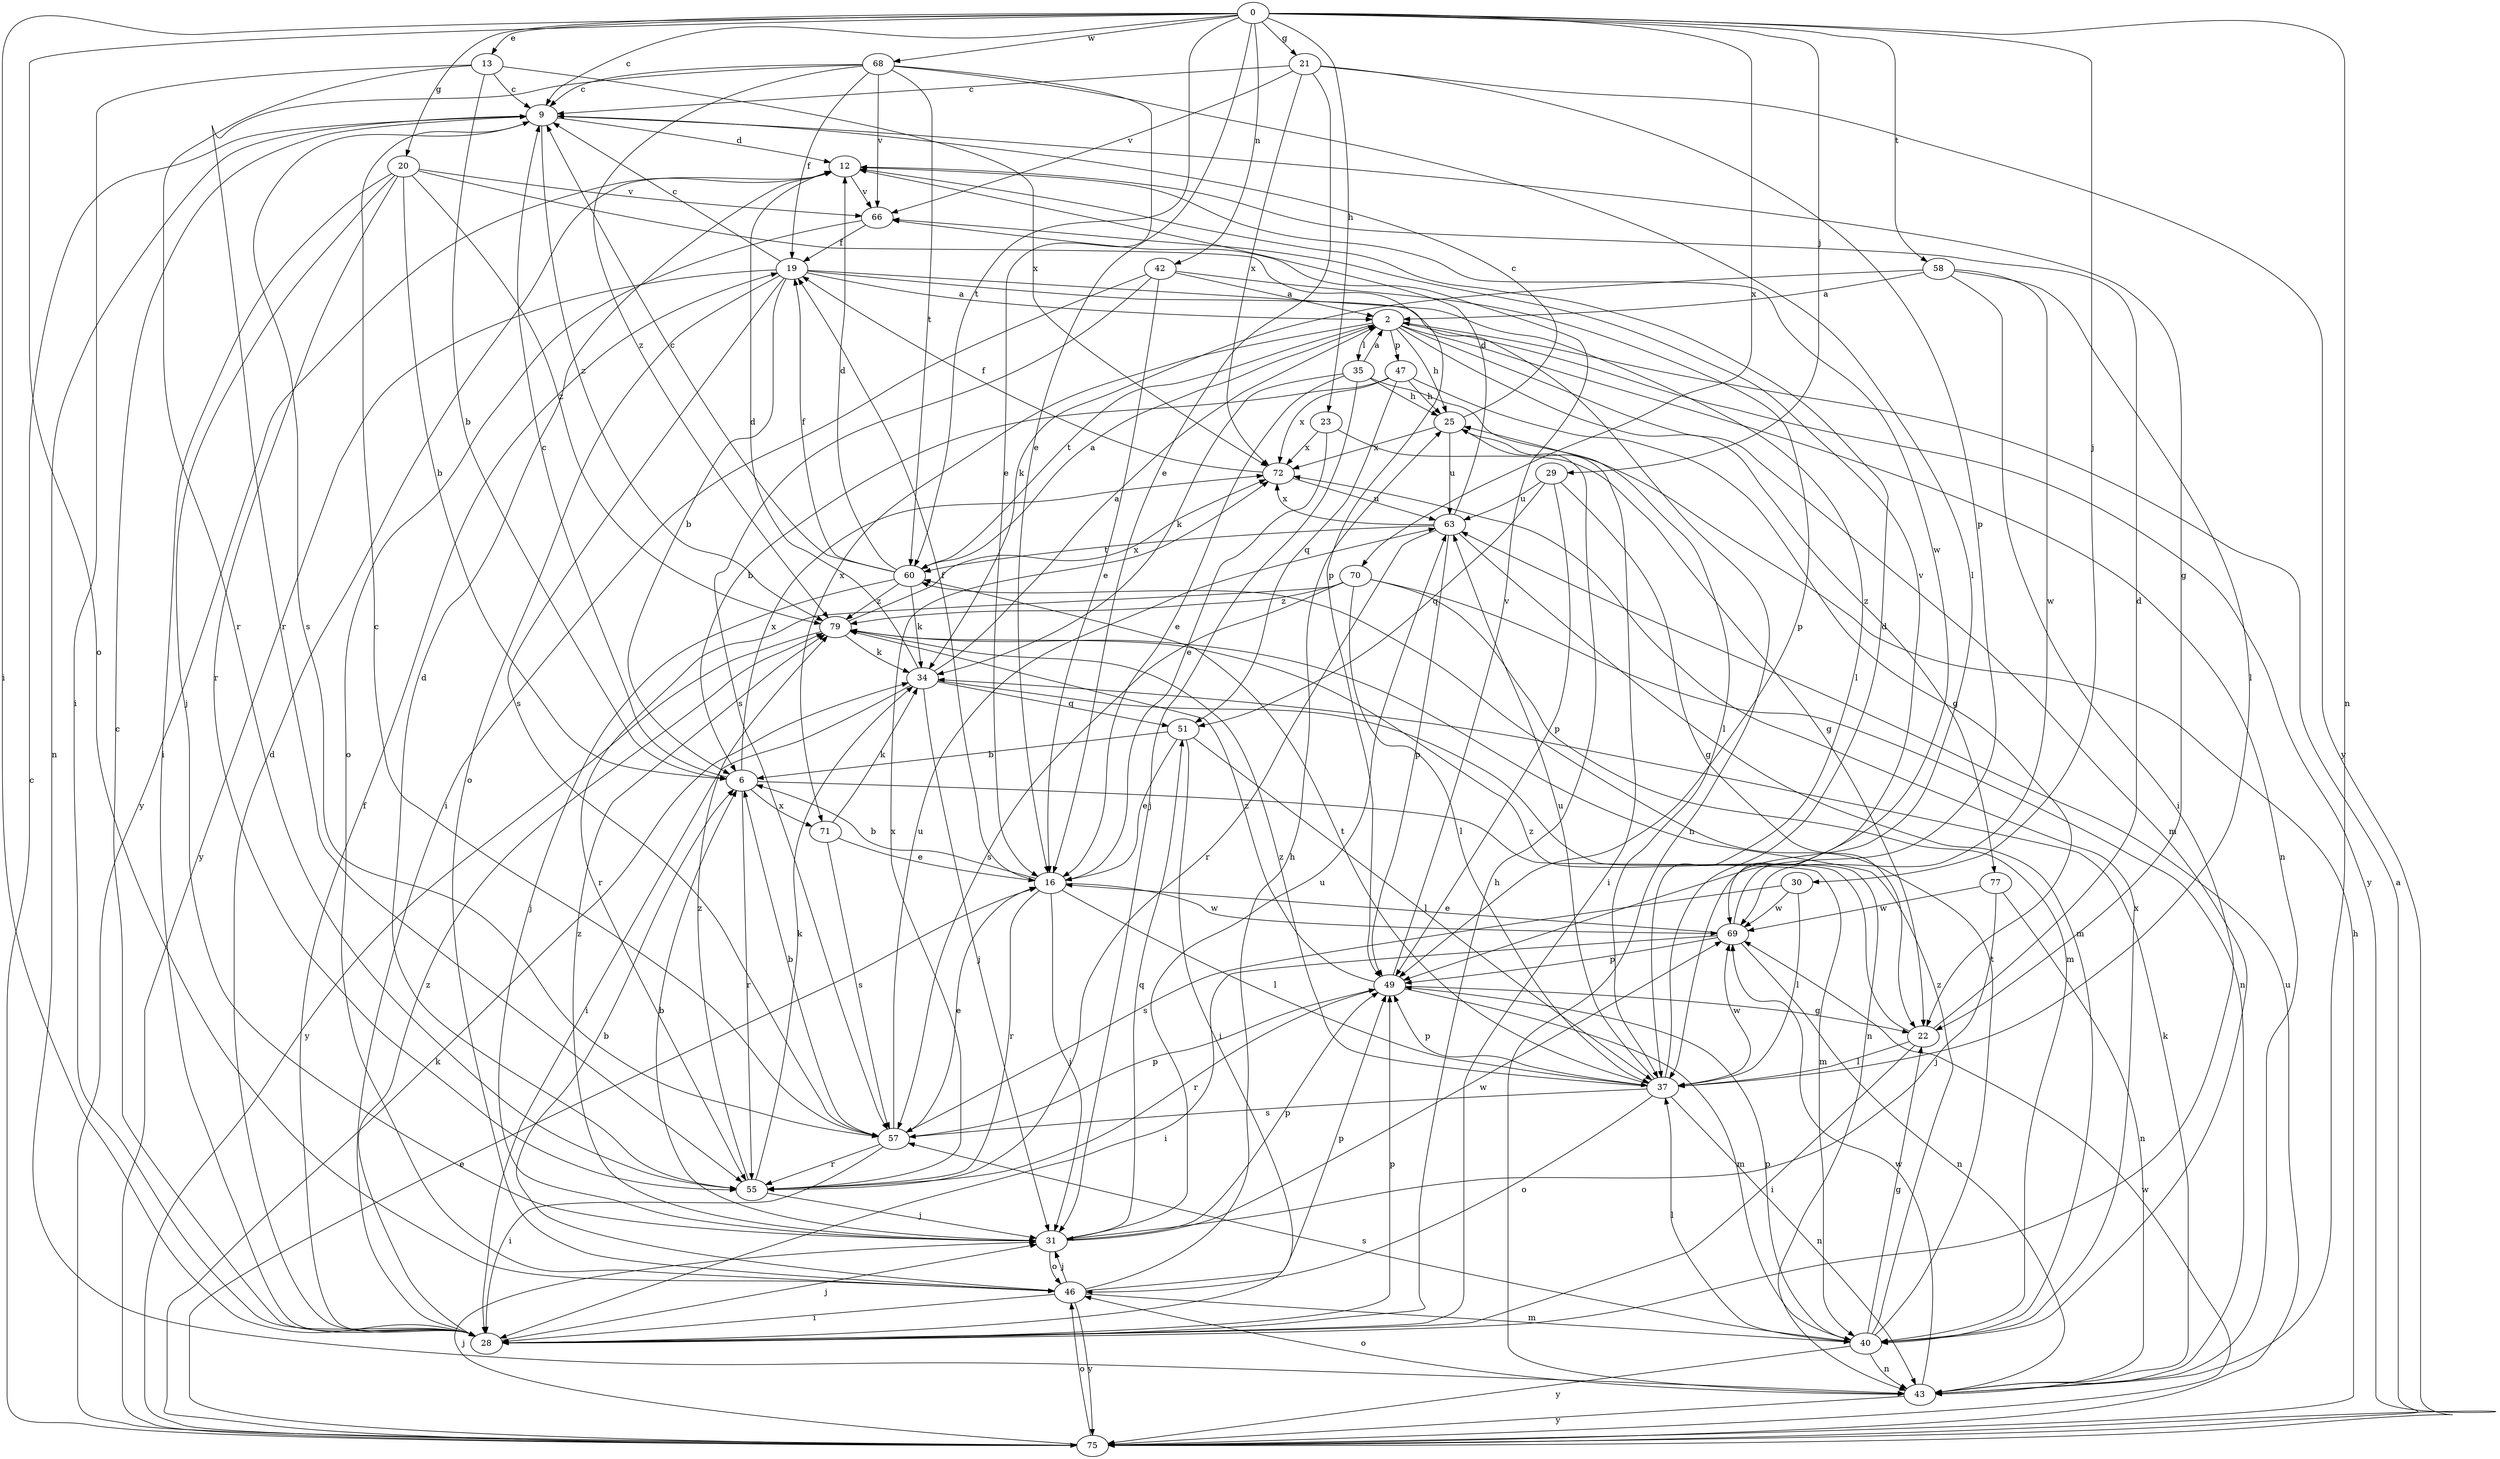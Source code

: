 strict digraph  {
0;
2;
6;
9;
12;
13;
16;
19;
20;
21;
22;
23;
25;
28;
29;
30;
31;
34;
35;
37;
40;
42;
43;
46;
47;
49;
51;
55;
57;
58;
60;
63;
66;
68;
69;
70;
71;
72;
75;
77;
79;
0 -> 9  [label=c];
0 -> 13  [label=e];
0 -> 16  [label=e];
0 -> 20  [label=g];
0 -> 21  [label=g];
0 -> 23  [label=h];
0 -> 28  [label=i];
0 -> 29  [label=j];
0 -> 30  [label=j];
0 -> 42  [label=n];
0 -> 43  [label=n];
0 -> 46  [label=o];
0 -> 58  [label=t];
0 -> 60  [label=t];
0 -> 68  [label=w];
0 -> 70  [label=x];
2 -> 25  [label=h];
2 -> 35  [label=l];
2 -> 40  [label=m];
2 -> 43  [label=n];
2 -> 47  [label=p];
2 -> 60  [label=t];
2 -> 71  [label=x];
2 -> 75  [label=y];
2 -> 77  [label=z];
6 -> 9  [label=c];
6 -> 40  [label=m];
6 -> 55  [label=r];
6 -> 71  [label=x];
6 -> 72  [label=x];
9 -> 12  [label=d];
9 -> 22  [label=g];
9 -> 43  [label=n];
9 -> 57  [label=s];
9 -> 79  [label=z];
12 -> 66  [label=v];
12 -> 69  [label=w];
12 -> 75  [label=y];
13 -> 6  [label=b];
13 -> 9  [label=c];
13 -> 28  [label=i];
13 -> 55  [label=r];
13 -> 72  [label=x];
16 -> 6  [label=b];
16 -> 19  [label=f];
16 -> 31  [label=j];
16 -> 37  [label=l];
16 -> 55  [label=r];
16 -> 69  [label=w];
19 -> 2  [label=a];
19 -> 6  [label=b];
19 -> 9  [label=c];
19 -> 37  [label=l];
19 -> 43  [label=n];
19 -> 46  [label=o];
19 -> 57  [label=s];
19 -> 75  [label=y];
20 -> 6  [label=b];
20 -> 28  [label=i];
20 -> 31  [label=j];
20 -> 49  [label=p];
20 -> 55  [label=r];
20 -> 66  [label=v];
20 -> 79  [label=z];
21 -> 9  [label=c];
21 -> 16  [label=e];
21 -> 49  [label=p];
21 -> 66  [label=v];
21 -> 72  [label=x];
21 -> 75  [label=y];
22 -> 12  [label=d];
22 -> 28  [label=i];
22 -> 37  [label=l];
22 -> 79  [label=z];
23 -> 16  [label=e];
23 -> 22  [label=g];
23 -> 72  [label=x];
25 -> 9  [label=c];
25 -> 28  [label=i];
25 -> 63  [label=u];
25 -> 72  [label=x];
28 -> 9  [label=c];
28 -> 12  [label=d];
28 -> 19  [label=f];
28 -> 25  [label=h];
28 -> 31  [label=j];
28 -> 49  [label=p];
28 -> 79  [label=z];
29 -> 22  [label=g];
29 -> 49  [label=p];
29 -> 51  [label=q];
29 -> 63  [label=u];
30 -> 37  [label=l];
30 -> 57  [label=s];
30 -> 69  [label=w];
31 -> 6  [label=b];
31 -> 46  [label=o];
31 -> 49  [label=p];
31 -> 51  [label=q];
31 -> 63  [label=u];
31 -> 69  [label=w];
31 -> 79  [label=z];
34 -> 2  [label=a];
34 -> 12  [label=d];
34 -> 28  [label=i];
34 -> 31  [label=j];
34 -> 43  [label=n];
34 -> 51  [label=q];
35 -> 2  [label=a];
35 -> 16  [label=e];
35 -> 25  [label=h];
35 -> 31  [label=j];
35 -> 34  [label=k];
35 -> 37  [label=l];
37 -> 12  [label=d];
37 -> 43  [label=n];
37 -> 46  [label=o];
37 -> 49  [label=p];
37 -> 57  [label=s];
37 -> 60  [label=t];
37 -> 63  [label=u];
37 -> 69  [label=w];
37 -> 79  [label=z];
40 -> 22  [label=g];
40 -> 37  [label=l];
40 -> 43  [label=n];
40 -> 49  [label=p];
40 -> 57  [label=s];
40 -> 60  [label=t];
40 -> 72  [label=x];
40 -> 75  [label=y];
40 -> 79  [label=z];
42 -> 2  [label=a];
42 -> 16  [label=e];
42 -> 28  [label=i];
42 -> 49  [label=p];
42 -> 57  [label=s];
43 -> 34  [label=k];
43 -> 46  [label=o];
43 -> 69  [label=w];
43 -> 75  [label=y];
46 -> 6  [label=b];
46 -> 25  [label=h];
46 -> 28  [label=i];
46 -> 31  [label=j];
46 -> 40  [label=m];
46 -> 49  [label=p];
46 -> 75  [label=y];
47 -> 6  [label=b];
47 -> 22  [label=g];
47 -> 25  [label=h];
47 -> 51  [label=q];
47 -> 72  [label=x];
49 -> 22  [label=g];
49 -> 40  [label=m];
49 -> 55  [label=r];
49 -> 66  [label=v];
49 -> 79  [label=z];
51 -> 6  [label=b];
51 -> 16  [label=e];
51 -> 28  [label=i];
51 -> 37  [label=l];
55 -> 12  [label=d];
55 -> 31  [label=j];
55 -> 34  [label=k];
55 -> 72  [label=x];
55 -> 79  [label=z];
57 -> 6  [label=b];
57 -> 9  [label=c];
57 -> 16  [label=e];
57 -> 28  [label=i];
57 -> 49  [label=p];
57 -> 55  [label=r];
57 -> 63  [label=u];
58 -> 2  [label=a];
58 -> 28  [label=i];
58 -> 34  [label=k];
58 -> 37  [label=l];
58 -> 69  [label=w];
60 -> 2  [label=a];
60 -> 9  [label=c];
60 -> 12  [label=d];
60 -> 19  [label=f];
60 -> 31  [label=j];
60 -> 34  [label=k];
60 -> 79  [label=z];
63 -> 12  [label=d];
63 -> 40  [label=m];
63 -> 49  [label=p];
63 -> 55  [label=r];
63 -> 60  [label=t];
63 -> 72  [label=x];
66 -> 19  [label=f];
66 -> 46  [label=o];
68 -> 9  [label=c];
68 -> 16  [label=e];
68 -> 19  [label=f];
68 -> 37  [label=l];
68 -> 55  [label=r];
68 -> 60  [label=t];
68 -> 66  [label=v];
68 -> 79  [label=z];
69 -> 16  [label=e];
69 -> 28  [label=i];
69 -> 43  [label=n];
69 -> 49  [label=p];
69 -> 66  [label=v];
70 -> 37  [label=l];
70 -> 40  [label=m];
70 -> 43  [label=n];
70 -> 55  [label=r];
70 -> 57  [label=s];
70 -> 79  [label=z];
71 -> 16  [label=e];
71 -> 34  [label=k];
71 -> 57  [label=s];
72 -> 19  [label=f];
72 -> 63  [label=u];
75 -> 2  [label=a];
75 -> 9  [label=c];
75 -> 16  [label=e];
75 -> 25  [label=h];
75 -> 31  [label=j];
75 -> 34  [label=k];
75 -> 46  [label=o];
75 -> 63  [label=u];
75 -> 69  [label=w];
77 -> 31  [label=j];
77 -> 43  [label=n];
77 -> 69  [label=w];
79 -> 34  [label=k];
79 -> 72  [label=x];
79 -> 75  [label=y];
}
